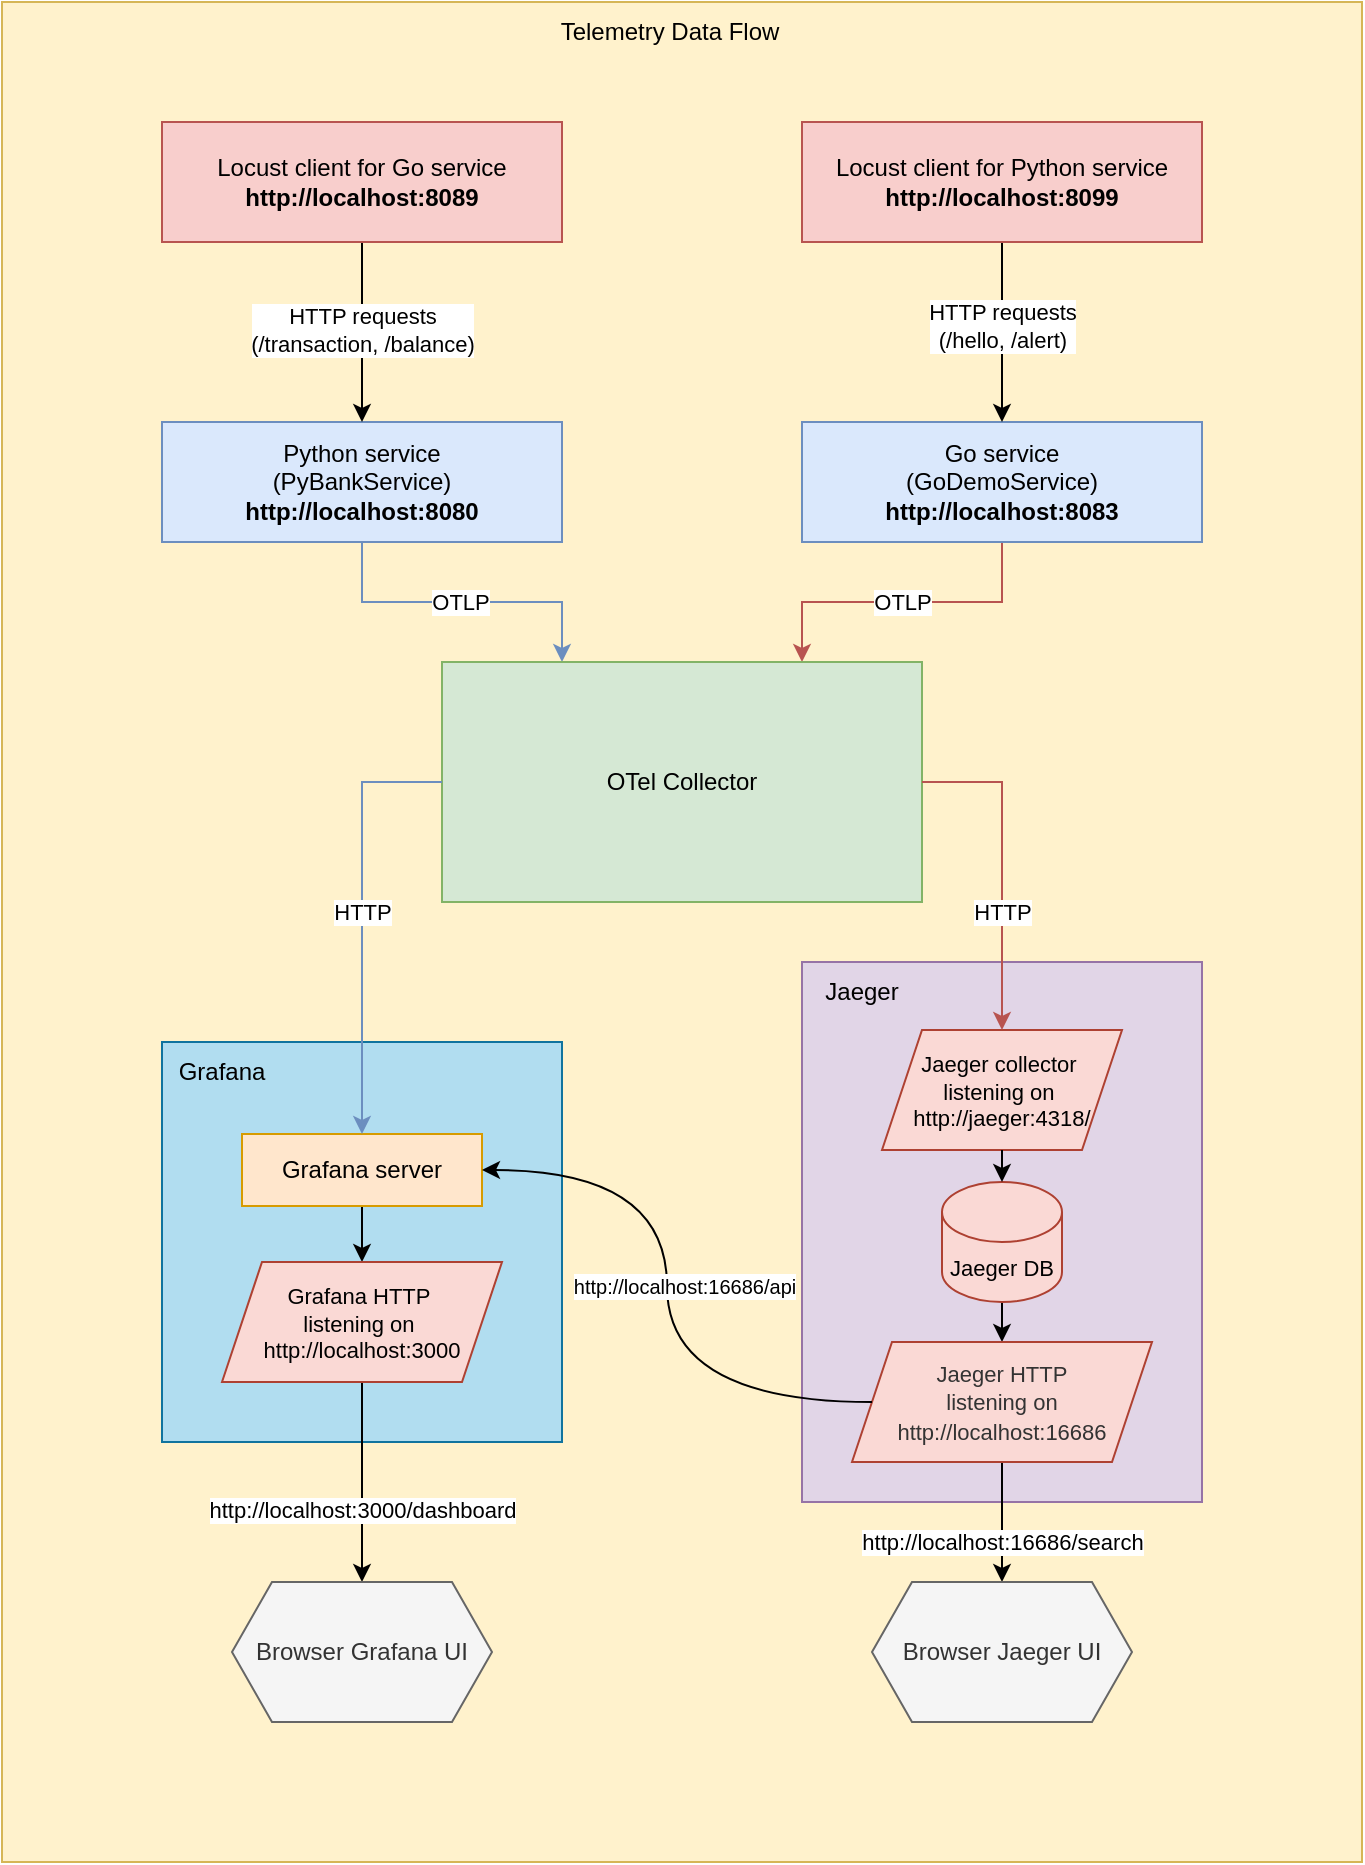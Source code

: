 <mxfile version="24.2.2" type="google">
  <diagram name="Strona-1" id="Pux_l66xwktT83_eYUGM">
    <mxGraphModel grid="1" page="1" gridSize="10" guides="1" tooltips="1" connect="1" arrows="1" fold="1" pageScale="1" pageWidth="827" pageHeight="1169" math="0" shadow="0">
      <root>
        <mxCell id="0" />
        <mxCell id="1" parent="0" />
        <mxCell id="evnnVwftZKmbFnXmxlsU-1" value="" style="rounded=0;whiteSpace=wrap;html=1;fillColor=#fff2cc;strokeColor=#d6b656;" vertex="1" parent="1">
          <mxGeometry x="80" y="40" width="680" height="930" as="geometry" />
        </mxCell>
        <mxCell id="evnnVwftZKmbFnXmxlsU-2" value="Telemetry Data Flow" style="text;html=1;align=center;verticalAlign=middle;whiteSpace=wrap;rounded=0;fontFamily=Helvetica;" vertex="1" parent="1">
          <mxGeometry x="346" y="40" width="136" height="30" as="geometry" />
        </mxCell>
        <mxCell id="evnnVwftZKmbFnXmxlsU-19" style="edgeStyle=orthogonalEdgeStyle;rounded=0;orthogonalLoop=1;jettySize=auto;html=1;exitX=0.5;exitY=1;exitDx=0;exitDy=0;entryX=0.25;entryY=0;entryDx=0;entryDy=0;fillColor=#dae8fc;strokeColor=#6c8ebf;" edge="1" parent="1" source="evnnVwftZKmbFnXmxlsU-3" target="evnnVwftZKmbFnXmxlsU-16">
          <mxGeometry relative="1" as="geometry" />
        </mxCell>
        <mxCell id="evnnVwftZKmbFnXmxlsU-21" value="OTLP" style="edgeLabel;html=1;align=center;verticalAlign=middle;resizable=0;points=[];" connectable="0" vertex="1" parent="evnnVwftZKmbFnXmxlsU-19">
          <mxGeometry x="-0.017" relative="1" as="geometry">
            <mxPoint as="offset" />
          </mxGeometry>
        </mxCell>
        <mxCell id="evnnVwftZKmbFnXmxlsU-3" value="Python service&lt;div&gt;(PyBankService)&lt;/div&gt;&lt;div&gt;&lt;b&gt;http://localhost:8080&lt;/b&gt;&lt;br&gt;&lt;/div&gt;" style="rounded=0;whiteSpace=wrap;html=1;fillColor=#dae8fc;strokeColor=#6c8ebf;" vertex="1" parent="1">
          <mxGeometry x="160" y="250" width="200" height="60" as="geometry" />
        </mxCell>
        <mxCell id="evnnVwftZKmbFnXmxlsU-17" style="edgeStyle=orthogonalEdgeStyle;rounded=0;orthogonalLoop=1;jettySize=auto;html=1;exitX=0.5;exitY=1;exitDx=0;exitDy=0;entryX=0.75;entryY=0;entryDx=0;entryDy=0;fillColor=#f8cecc;strokeColor=#b85450;" edge="1" parent="1" source="evnnVwftZKmbFnXmxlsU-4" target="evnnVwftZKmbFnXmxlsU-16">
          <mxGeometry relative="1" as="geometry" />
        </mxCell>
        <mxCell id="evnnVwftZKmbFnXmxlsU-22" value="OTLP" style="edgeLabel;html=1;align=center;verticalAlign=middle;resizable=0;points=[];" connectable="0" vertex="1" parent="evnnVwftZKmbFnXmxlsU-17">
          <mxGeometry x="0.008" relative="1" as="geometry">
            <mxPoint as="offset" />
          </mxGeometry>
        </mxCell>
        <mxCell id="evnnVwftZKmbFnXmxlsU-4" value="Go service&lt;div&gt;(GoDemoService)&lt;/div&gt;&lt;div&gt;&lt;b&gt;http://localhost:8083&lt;/b&gt;&lt;/div&gt;" style="rounded=0;whiteSpace=wrap;html=1;fillColor=#dae8fc;strokeColor=#6c8ebf;" vertex="1" parent="1">
          <mxGeometry x="480" y="250" width="200" height="60" as="geometry" />
        </mxCell>
        <mxCell id="evnnVwftZKmbFnXmxlsU-7" style="edgeStyle=orthogonalEdgeStyle;rounded=0;orthogonalLoop=1;jettySize=auto;html=1;exitX=0.5;exitY=1;exitDx=0;exitDy=0;" edge="1" parent="1" source="evnnVwftZKmbFnXmxlsU-5" target="evnnVwftZKmbFnXmxlsU-3">
          <mxGeometry relative="1" as="geometry" />
        </mxCell>
        <mxCell id="evnnVwftZKmbFnXmxlsU-13" value="HTTP requests&lt;div&gt;(/transaction, /balance)&lt;br&gt;&lt;/div&gt;" style="edgeLabel;html=1;align=center;verticalAlign=middle;resizable=0;points=[];" connectable="0" vertex="1" parent="evnnVwftZKmbFnXmxlsU-7">
          <mxGeometry x="-0.038" relative="1" as="geometry">
            <mxPoint as="offset" />
          </mxGeometry>
        </mxCell>
        <mxCell id="evnnVwftZKmbFnXmxlsU-5" value="&lt;div&gt;Locust client for Go service&lt;/div&gt;&lt;div&gt;&lt;b&gt;http://localhost:8089&lt;/b&gt;&lt;br&gt;&lt;/div&gt;" style="rounded=0;whiteSpace=wrap;html=1;fillColor=#f8cecc;strokeColor=#b85450;" vertex="1" parent="1">
          <mxGeometry x="160" y="100" width="200" height="60" as="geometry" />
        </mxCell>
        <mxCell id="evnnVwftZKmbFnXmxlsU-8" style="edgeStyle=orthogonalEdgeStyle;rounded=0;orthogonalLoop=1;jettySize=auto;html=1;exitX=0.5;exitY=1;exitDx=0;exitDy=0;entryX=0.5;entryY=0;entryDx=0;entryDy=0;" edge="1" parent="1" source="evnnVwftZKmbFnXmxlsU-6" target="evnnVwftZKmbFnXmxlsU-4">
          <mxGeometry relative="1" as="geometry" />
        </mxCell>
        <mxCell id="evnnVwftZKmbFnXmxlsU-10" value="&lt;span style=&quot;color: rgba(0, 0, 0, 0); font-family: monospace; font-size: 0px; text-align: start; background-color: rgb(251, 251, 251);&quot;&gt;%3CmxGraphModel%3E%3Croot%3E%3CmxCell%20id%3D%220%22%2F%3E%3CmxCell%20id%3D%221%22%20parent%3D%220%22%2F%3E%3CmxCell%20id%3D%222%22%20value%3D%22HTTP%20requests%22%20style%3D%22edgeLabel%3Bhtml%3D1%3Balign%3Dcenter%3BverticalAlign%3Dmiddle%3Bresizable%3D0%3Bpoints%3D%5B%5D%3B%22%20vertex%3D%221%22%20connectable%3D%220%22%20parent%3D%221%22%3E%3CmxGeometry%20x%3D%22259.0%22%20y%3D%22180%22%20as%3D%22geometry%22%2F%3E%3C%2FmxCell%3E%3C%2Froot%3E%3C%2FmxGraphModel%3E&lt;/span&gt;" style="edgeLabel;html=1;align=center;verticalAlign=middle;resizable=0;points=[];" connectable="0" vertex="1" parent="evnnVwftZKmbFnXmxlsU-8">
          <mxGeometry x="-0.212" y="-2" relative="1" as="geometry">
            <mxPoint as="offset" />
          </mxGeometry>
        </mxCell>
        <mxCell id="evnnVwftZKmbFnXmxlsU-15" value="HTTP requests&lt;div&gt;(/hello, /alert)&lt;/div&gt;" style="edgeLabel;html=1;align=center;verticalAlign=middle;resizable=0;points=[];" connectable="0" vertex="1" parent="evnnVwftZKmbFnXmxlsU-8">
          <mxGeometry x="-0.073" relative="1" as="geometry">
            <mxPoint as="offset" />
          </mxGeometry>
        </mxCell>
        <mxCell id="evnnVwftZKmbFnXmxlsU-6" value="Locust client for Python service&lt;div&gt;&lt;b style=&quot;background-color: initial;&quot;&gt;http://localhost:8099&lt;/b&gt;&lt;/div&gt;" style="rounded=0;whiteSpace=wrap;html=1;fillColor=#f8cecc;strokeColor=#b85450;" vertex="1" parent="1">
          <mxGeometry x="480" y="100" width="200" height="60" as="geometry" />
        </mxCell>
        <mxCell id="evnnVwftZKmbFnXmxlsU-16" value="OTel Collector" style="rounded=0;whiteSpace=wrap;html=1;fillColor=#d5e8d4;strokeColor=#82b366;" vertex="1" parent="1">
          <mxGeometry x="300" y="370" width="240" height="120" as="geometry" />
        </mxCell>
        <mxCell id="evnnVwftZKmbFnXmxlsU-23" value="" style="rounded=0;whiteSpace=wrap;html=1;fillColor=#e1d5e7;strokeColor=#9673a6;" vertex="1" parent="1">
          <mxGeometry x="480" y="520" width="200" height="270" as="geometry" />
        </mxCell>
        <mxCell id="evnnVwftZKmbFnXmxlsU-24" value="Jaeger" style="text;html=1;align=center;verticalAlign=middle;whiteSpace=wrap;rounded=0;" vertex="1" parent="1">
          <mxGeometry x="480" y="520" width="60" height="30" as="geometry" />
        </mxCell>
        <mxCell id="evnnVwftZKmbFnXmxlsU-25" value="&lt;font style=&quot;font-size: 11px;&quot;&gt;Jaeger collector&amp;nbsp;&lt;/font&gt;&lt;div style=&quot;font-size: 11px;&quot;&gt;&lt;font style=&quot;font-size: 11px;&quot;&gt;listening on&amp;nbsp;&lt;/font&gt;&lt;/div&gt;&lt;div style=&quot;font-size: 11px;&quot;&gt;&lt;font style=&quot;font-size: 11px;&quot;&gt;http://jaeger:4318/&lt;/font&gt;&lt;/div&gt;" style="shape=parallelogram;perimeter=parallelogramPerimeter;whiteSpace=wrap;html=1;fixedSize=1;fillColor=#fad9d5;strokeColor=#ae4132;" vertex="1" parent="1">
          <mxGeometry x="520" y="554" width="120" height="60" as="geometry" />
        </mxCell>
        <mxCell id="evnnVwftZKmbFnXmxlsU-29" style="edgeStyle=orthogonalEdgeStyle;rounded=0;orthogonalLoop=1;jettySize=auto;html=1;exitX=0.5;exitY=1;exitDx=0;exitDy=0;exitPerimeter=0;entryX=0.5;entryY=0;entryDx=0;entryDy=0;" edge="1" parent="1" source="evnnVwftZKmbFnXmxlsU-26" target="evnnVwftZKmbFnXmxlsU-27">
          <mxGeometry relative="1" as="geometry" />
        </mxCell>
        <mxCell id="evnnVwftZKmbFnXmxlsU-26" value="&lt;font style=&quot;font-size: 11px;&quot;&gt;Jaeger DB&lt;/font&gt;" style="shape=cylinder3;whiteSpace=wrap;html=1;boundedLbl=1;backgroundOutline=1;size=15;fillColor=#fad9d5;strokeColor=#ae4132;" vertex="1" parent="1">
          <mxGeometry x="550" y="630" width="60" height="60" as="geometry" />
        </mxCell>
        <mxCell id="evnnVwftZKmbFnXmxlsU-43" style="edgeStyle=orthogonalEdgeStyle;rounded=0;orthogonalLoop=1;jettySize=auto;html=1;exitX=0.5;exitY=1;exitDx=0;exitDy=0;" edge="1" parent="1" source="evnnVwftZKmbFnXmxlsU-27" target="evnnVwftZKmbFnXmxlsU-41">
          <mxGeometry relative="1" as="geometry" />
        </mxCell>
        <mxCell id="evnnVwftZKmbFnXmxlsU-44" value="http://localhost:16686/search" style="edgeLabel;html=1;align=center;verticalAlign=middle;resizable=0;points=[];" connectable="0" vertex="1" parent="evnnVwftZKmbFnXmxlsU-43">
          <mxGeometry x="0.309" relative="1" as="geometry">
            <mxPoint as="offset" />
          </mxGeometry>
        </mxCell>
        <mxCell id="evnnVwftZKmbFnXmxlsU-27" value="&lt;font style=&quot;font-size: 11px;&quot;&gt;&lt;span style=&quot;color: rgb(51, 51, 51); font-family: &amp;quot;trebuchet ms&amp;quot;, verdana, arial, sans-serif; text-wrap: nowrap;&quot;&gt;Jaeger HTTP&lt;/span&gt;&lt;br style=&quot;box-sizing: border-box; color: rgb(51, 51, 51); font-family: &amp;quot;trebuchet ms&amp;quot;, verdana, arial, sans-serif; text-wrap: nowrap;&quot;&gt;&lt;span style=&quot;color: rgb(51, 51, 51); font-family: &amp;quot;trebuchet ms&amp;quot;, verdana, arial, sans-serif; text-wrap: nowrap;&quot;&gt;listening on&lt;/span&gt;&lt;br style=&quot;box-sizing: border-box; color: rgb(51, 51, 51); font-family: &amp;quot;trebuchet ms&amp;quot;, verdana, arial, sans-serif; text-wrap: nowrap;&quot;&gt;&lt;span style=&quot;color: rgb(51, 51, 51); font-family: &amp;quot;trebuchet ms&amp;quot;, verdana, arial, sans-serif; text-wrap: nowrap;&quot;&gt;http://localhost:16686&lt;/span&gt;&lt;/font&gt;" style="shape=parallelogram;perimeter=parallelogramPerimeter;whiteSpace=wrap;html=1;fixedSize=1;fillColor=#fad9d5;strokeColor=#ae4132;" vertex="1" parent="1">
          <mxGeometry x="505" y="710" width="150" height="60" as="geometry" />
        </mxCell>
        <mxCell id="evnnVwftZKmbFnXmxlsU-28" style="edgeStyle=orthogonalEdgeStyle;rounded=0;orthogonalLoop=1;jettySize=auto;html=1;exitX=0.5;exitY=1;exitDx=0;exitDy=0;entryX=0.5;entryY=0;entryDx=0;entryDy=0;entryPerimeter=0;" edge="1" parent="1" source="evnnVwftZKmbFnXmxlsU-25" target="evnnVwftZKmbFnXmxlsU-26">
          <mxGeometry relative="1" as="geometry" />
        </mxCell>
        <mxCell id="evnnVwftZKmbFnXmxlsU-32" value="" style="rounded=0;whiteSpace=wrap;html=1;fillColor=#b1ddf0;strokeColor=#10739e;" vertex="1" parent="1">
          <mxGeometry x="160" y="560" width="200" height="200" as="geometry" />
        </mxCell>
        <mxCell id="evnnVwftZKmbFnXmxlsU-33" value="Grafana" style="text;html=1;align=center;verticalAlign=middle;whiteSpace=wrap;rounded=0;" vertex="1" parent="1">
          <mxGeometry x="160" y="560" width="60" height="30" as="geometry" />
        </mxCell>
        <mxCell id="evnnVwftZKmbFnXmxlsU-36" style="edgeStyle=orthogonalEdgeStyle;rounded=0;orthogonalLoop=1;jettySize=auto;html=1;exitX=0.5;exitY=1;exitDx=0;exitDy=0;entryX=0.5;entryY=0;entryDx=0;entryDy=0;" edge="1" parent="1" source="evnnVwftZKmbFnXmxlsU-34" target="evnnVwftZKmbFnXmxlsU-35">
          <mxGeometry relative="1" as="geometry" />
        </mxCell>
        <mxCell id="evnnVwftZKmbFnXmxlsU-34" value="Grafana server" style="rounded=0;whiteSpace=wrap;html=1;fillColor=#ffe6cc;strokeColor=#d79b00;" vertex="1" parent="1">
          <mxGeometry x="200" y="606" width="120" height="36" as="geometry" />
        </mxCell>
        <mxCell id="evnnVwftZKmbFnXmxlsU-42" style="edgeStyle=orthogonalEdgeStyle;rounded=0;orthogonalLoop=1;jettySize=auto;html=1;exitX=0.5;exitY=1;exitDx=0;exitDy=0;" edge="1" parent="1" source="evnnVwftZKmbFnXmxlsU-35" target="evnnVwftZKmbFnXmxlsU-40">
          <mxGeometry relative="1" as="geometry" />
        </mxCell>
        <mxCell id="evnnVwftZKmbFnXmxlsU-45" value="http://localhost:3000/dashboard" style="edgeLabel;html=1;align=center;verticalAlign=middle;resizable=0;points=[];" connectable="0" vertex="1" parent="evnnVwftZKmbFnXmxlsU-42">
          <mxGeometry x="0.272" relative="1" as="geometry">
            <mxPoint as="offset" />
          </mxGeometry>
        </mxCell>
        <mxCell id="evnnVwftZKmbFnXmxlsU-35" value="&lt;font style=&quot;font-size: 11px;&quot;&gt;Grafana HTTP&amp;nbsp;&lt;/font&gt;&lt;div style=&quot;font-size: 11px;&quot;&gt;&lt;font style=&quot;font-size: 11px;&quot;&gt;listening on&amp;nbsp;&lt;/font&gt;&lt;/div&gt;&lt;div style=&quot;font-size: 11px;&quot;&gt;&lt;font style=&quot;font-size: 11px;&quot;&gt;http://localhost:3000&lt;/font&gt;&lt;/div&gt;" style="shape=parallelogram;perimeter=parallelogramPerimeter;whiteSpace=wrap;html=1;fixedSize=1;fillColor=#fad9d5;strokeColor=#ae4132;" vertex="1" parent="1">
          <mxGeometry x="190" y="670" width="140" height="60" as="geometry" />
        </mxCell>
        <mxCell id="evnnVwftZKmbFnXmxlsU-30" style="edgeStyle=orthogonalEdgeStyle;rounded=0;orthogonalLoop=1;jettySize=auto;html=1;exitX=1;exitY=0.5;exitDx=0;exitDy=0;entryX=0.5;entryY=0;entryDx=0;entryDy=0;fillColor=#f8cecc;strokeColor=#b85450;" edge="1" parent="1" source="evnnVwftZKmbFnXmxlsU-16" target="evnnVwftZKmbFnXmxlsU-25">
          <mxGeometry relative="1" as="geometry" />
        </mxCell>
        <mxCell id="evnnVwftZKmbFnXmxlsU-31" value="HTTP" style="edgeLabel;html=1;align=center;verticalAlign=middle;resizable=0;points=[];" connectable="0" vertex="1" parent="evnnVwftZKmbFnXmxlsU-30">
          <mxGeometry x="0.273" relative="1" as="geometry">
            <mxPoint as="offset" />
          </mxGeometry>
        </mxCell>
        <mxCell id="evnnVwftZKmbFnXmxlsU-37" style="edgeStyle=orthogonalEdgeStyle;rounded=0;orthogonalLoop=1;jettySize=auto;html=1;exitX=0;exitY=0.5;exitDx=0;exitDy=0;entryX=1;entryY=0.5;entryDx=0;entryDy=0;curved=1;" edge="1" parent="1" source="evnnVwftZKmbFnXmxlsU-27" target="evnnVwftZKmbFnXmxlsU-34">
          <mxGeometry relative="1" as="geometry" />
        </mxCell>
        <mxCell id="evnnVwftZKmbFnXmxlsU-38" value="&lt;font style=&quot;font-size: 10px;&quot;&gt;http://localhost:16686/api&lt;/font&gt;" style="edgeLabel;html=1;align=center;verticalAlign=middle;resizable=0;points=[];" connectable="0" vertex="1" parent="evnnVwftZKmbFnXmxlsU-37">
          <mxGeometry x="0.036" relative="1" as="geometry">
            <mxPoint x="8" as="offset" />
          </mxGeometry>
        </mxCell>
        <mxCell id="evnnVwftZKmbFnXmxlsU-39" style="edgeStyle=orthogonalEdgeStyle;rounded=0;orthogonalLoop=1;jettySize=auto;html=1;exitX=0;exitY=0.5;exitDx=0;exitDy=0;entryX=0.5;entryY=0;entryDx=0;entryDy=0;fillColor=#dae8fc;strokeColor=#6c8ebf;" edge="1" parent="1" source="evnnVwftZKmbFnXmxlsU-16" target="evnnVwftZKmbFnXmxlsU-34">
          <mxGeometry relative="1" as="geometry" />
        </mxCell>
        <mxCell id="evnnVwftZKmbFnXmxlsU-46" value="HTTP" style="edgeLabel;html=1;align=center;verticalAlign=middle;resizable=0;points=[];" connectable="0" vertex="1" parent="evnnVwftZKmbFnXmxlsU-39">
          <mxGeometry x="-0.027" relative="1" as="geometry">
            <mxPoint as="offset" />
          </mxGeometry>
        </mxCell>
        <mxCell id="evnnVwftZKmbFnXmxlsU-40" value="Browser Grafana UI" style="shape=hexagon;perimeter=hexagonPerimeter2;whiteSpace=wrap;html=1;fixedSize=1;fillColor=#f5f5f5;fontColor=#333333;strokeColor=#666666;" vertex="1" parent="1">
          <mxGeometry x="195" y="830" width="130" height="70" as="geometry" />
        </mxCell>
        <mxCell id="evnnVwftZKmbFnXmxlsU-41" value="Browser Jaeger UI" style="shape=hexagon;perimeter=hexagonPerimeter2;whiteSpace=wrap;html=1;fixedSize=1;fillColor=#f5f5f5;fontColor=#333333;strokeColor=#666666;" vertex="1" parent="1">
          <mxGeometry x="515" y="830" width="130" height="70" as="geometry" />
        </mxCell>
      </root>
    </mxGraphModel>
  </diagram>
</mxfile>
